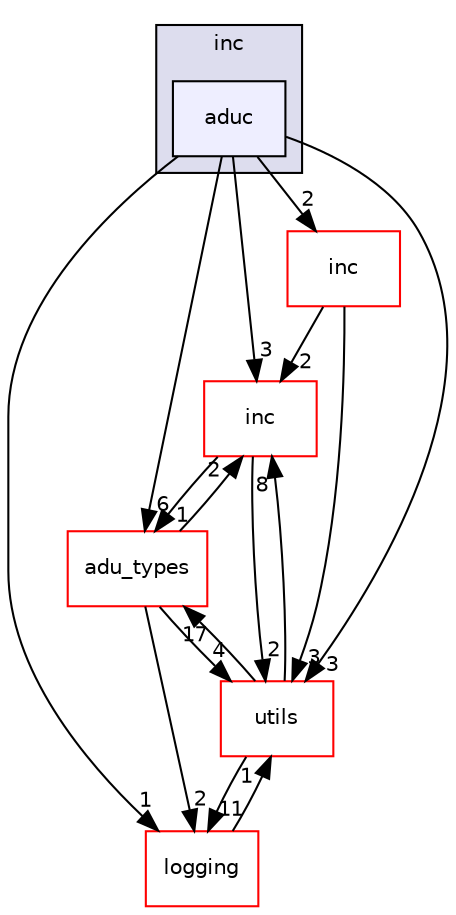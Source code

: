 digraph "src/extensions/extension_manager/inc/aduc" {
  compound=true
  node [ fontsize="10", fontname="Helvetica"];
  edge [ labelfontsize="10", labelfontname="Helvetica"];
  subgraph clusterdir_899544d40602d3d76007dc8bc948f4e7 {
    graph [ bgcolor="#ddddee", pencolor="black", label="inc" fontname="Helvetica", fontsize="10", URL="dir_899544d40602d3d76007dc8bc948f4e7.html"]
  dir_52ffcfe8997a1bf1593154d40b7e821b [shape=box, label="aduc", style="filled", fillcolor="#eeeeff", pencolor="black", URL="dir_52ffcfe8997a1bf1593154d40b7e821b.html"];
  }
  dir_5ec935d27ce007f1101fc862d8e60cc5 [shape=box label="inc" fillcolor="white" style="filled" color="red" URL="dir_5ec935d27ce007f1101fc862d8e60cc5.html"];
  dir_6bc6ad22483805bbbda55258ad2a62ea [shape=box label="inc" fillcolor="white" style="filled" color="red" URL="dir_6bc6ad22483805bbbda55258ad2a62ea.html"];
  dir_2fa9b52a3673ed0f8fcfc3f4f3ae93e3 [shape=box label="adu_types" fillcolor="white" style="filled" color="red" URL="dir_2fa9b52a3673ed0f8fcfc3f4f3ae93e3.html"];
  dir_b3320b59a4aa4a7431bc8488b87009bf [shape=box label="logging" fillcolor="white" style="filled" color="red" URL="dir_b3320b59a4aa4a7431bc8488b87009bf.html"];
  dir_313caf1132e152dd9b58bea13a4052ca [shape=box label="utils" fillcolor="white" style="filled" color="red" URL="dir_313caf1132e152dd9b58bea13a4052ca.html"];
  dir_5ec935d27ce007f1101fc862d8e60cc5->dir_6bc6ad22483805bbbda55258ad2a62ea [headlabel="2", labeldistance=1.5 headhref="dir_000116_000137.html"];
  dir_5ec935d27ce007f1101fc862d8e60cc5->dir_313caf1132e152dd9b58bea13a4052ca [headlabel="3", labeldistance=1.5 headhref="dir_000116_000154.html"];
  dir_6bc6ad22483805bbbda55258ad2a62ea->dir_2fa9b52a3673ed0f8fcfc3f4f3ae93e3 [headlabel="1", labeldistance=1.5 headhref="dir_000137_000003.html"];
  dir_6bc6ad22483805bbbda55258ad2a62ea->dir_313caf1132e152dd9b58bea13a4052ca [headlabel="2", labeldistance=1.5 headhref="dir_000137_000154.html"];
  dir_2fa9b52a3673ed0f8fcfc3f4f3ae93e3->dir_6bc6ad22483805bbbda55258ad2a62ea [headlabel="2", labeldistance=1.5 headhref="dir_000003_000137.html"];
  dir_2fa9b52a3673ed0f8fcfc3f4f3ae93e3->dir_b3320b59a4aa4a7431bc8488b87009bf [headlabel="2", labeldistance=1.5 headhref="dir_000003_000143.html"];
  dir_2fa9b52a3673ed0f8fcfc3f4f3ae93e3->dir_313caf1132e152dd9b58bea13a4052ca [headlabel="4", labeldistance=1.5 headhref="dir_000003_000154.html"];
  dir_b3320b59a4aa4a7431bc8488b87009bf->dir_313caf1132e152dd9b58bea13a4052ca [headlabel="1", labeldistance=1.5 headhref="dir_000143_000154.html"];
  dir_52ffcfe8997a1bf1593154d40b7e821b->dir_5ec935d27ce007f1101fc862d8e60cc5 [headlabel="2", labeldistance=1.5 headhref="dir_000115_000116.html"];
  dir_52ffcfe8997a1bf1593154d40b7e821b->dir_6bc6ad22483805bbbda55258ad2a62ea [headlabel="3", labeldistance=1.5 headhref="dir_000115_000137.html"];
  dir_52ffcfe8997a1bf1593154d40b7e821b->dir_2fa9b52a3673ed0f8fcfc3f4f3ae93e3 [headlabel="6", labeldistance=1.5 headhref="dir_000115_000003.html"];
  dir_52ffcfe8997a1bf1593154d40b7e821b->dir_b3320b59a4aa4a7431bc8488b87009bf [headlabel="1", labeldistance=1.5 headhref="dir_000115_000143.html"];
  dir_52ffcfe8997a1bf1593154d40b7e821b->dir_313caf1132e152dd9b58bea13a4052ca [headlabel="3", labeldistance=1.5 headhref="dir_000115_000154.html"];
  dir_313caf1132e152dd9b58bea13a4052ca->dir_6bc6ad22483805bbbda55258ad2a62ea [headlabel="8", labeldistance=1.5 headhref="dir_000154_000137.html"];
  dir_313caf1132e152dd9b58bea13a4052ca->dir_2fa9b52a3673ed0f8fcfc3f4f3ae93e3 [headlabel="17", labeldistance=1.5 headhref="dir_000154_000003.html"];
  dir_313caf1132e152dd9b58bea13a4052ca->dir_b3320b59a4aa4a7431bc8488b87009bf [headlabel="11", labeldistance=1.5 headhref="dir_000154_000143.html"];
}
